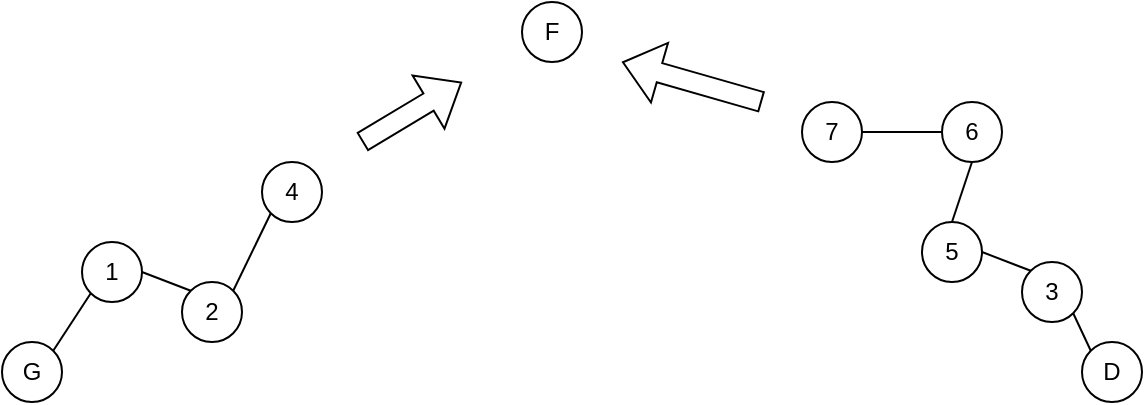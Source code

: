 <mxfile version="24.7.7">
  <diagram name="Page-1" id="r3FC-EL5zHiGlmWh1S8w">
    <mxGraphModel dx="794" dy="689" grid="1" gridSize="10" guides="1" tooltips="1" connect="1" arrows="1" fold="1" page="1" pageScale="1" pageWidth="827" pageHeight="1169" math="0" shadow="0">
      <root>
        <mxCell id="0" />
        <mxCell id="1" parent="0" />
        <mxCell id="ClLj2boO89qtVn9danNA-1" value="G" style="ellipse;whiteSpace=wrap;html=1;aspect=fixed;" vertex="1" parent="1">
          <mxGeometry x="100" y="240" width="30" height="30" as="geometry" />
        </mxCell>
        <mxCell id="ClLj2boO89qtVn9danNA-2" value="1" style="ellipse;whiteSpace=wrap;html=1;aspect=fixed;" vertex="1" parent="1">
          <mxGeometry x="140" y="190" width="30" height="30" as="geometry" />
        </mxCell>
        <mxCell id="ClLj2boO89qtVn9danNA-3" value="2" style="ellipse;whiteSpace=wrap;html=1;aspect=fixed;" vertex="1" parent="1">
          <mxGeometry x="190" y="210" width="30" height="30" as="geometry" />
        </mxCell>
        <mxCell id="ClLj2boO89qtVn9danNA-4" value="4" style="ellipse;whiteSpace=wrap;html=1;aspect=fixed;" vertex="1" parent="1">
          <mxGeometry x="230" y="150" width="30" height="30" as="geometry" />
        </mxCell>
        <mxCell id="ClLj2boO89qtVn9danNA-5" value="5" style="ellipse;whiteSpace=wrap;html=1;aspect=fixed;" vertex="1" parent="1">
          <mxGeometry x="560" y="180" width="30" height="30" as="geometry" />
        </mxCell>
        <mxCell id="ClLj2boO89qtVn9danNA-6" value="3" style="ellipse;whiteSpace=wrap;html=1;aspect=fixed;" vertex="1" parent="1">
          <mxGeometry x="610" y="200" width="30" height="30" as="geometry" />
        </mxCell>
        <mxCell id="ClLj2boO89qtVn9danNA-7" value="D" style="ellipse;whiteSpace=wrap;html=1;aspect=fixed;" vertex="1" parent="1">
          <mxGeometry x="640" y="240" width="30" height="30" as="geometry" />
        </mxCell>
        <mxCell id="ClLj2boO89qtVn9danNA-8" value="F" style="ellipse;whiteSpace=wrap;html=1;aspect=fixed;" vertex="1" parent="1">
          <mxGeometry x="360" y="70" width="30" height="30" as="geometry" />
        </mxCell>
        <mxCell id="ClLj2boO89qtVn9danNA-9" value="" style="endArrow=none;html=1;rounded=0;exitX=1;exitY=0;exitDx=0;exitDy=0;entryX=0;entryY=1;entryDx=0;entryDy=0;" edge="1" parent="1" source="ClLj2boO89qtVn9danNA-1" target="ClLj2boO89qtVn9danNA-2">
          <mxGeometry width="50" height="50" relative="1" as="geometry">
            <mxPoint x="140" y="310" as="sourcePoint" />
            <mxPoint x="190" y="260" as="targetPoint" />
          </mxGeometry>
        </mxCell>
        <mxCell id="ClLj2boO89qtVn9danNA-10" value="" style="endArrow=none;html=1;rounded=0;exitX=0;exitY=0;exitDx=0;exitDy=0;entryX=1;entryY=0.5;entryDx=0;entryDy=0;" edge="1" parent="1" source="ClLj2boO89qtVn9danNA-3" target="ClLj2boO89qtVn9danNA-2">
          <mxGeometry width="50" height="50" relative="1" as="geometry">
            <mxPoint x="136" y="254" as="sourcePoint" />
            <mxPoint x="154" y="226" as="targetPoint" />
          </mxGeometry>
        </mxCell>
        <mxCell id="ClLj2boO89qtVn9danNA-11" value="" style="endArrow=none;html=1;rounded=0;exitX=0;exitY=1;exitDx=0;exitDy=0;entryX=1;entryY=0;entryDx=0;entryDy=0;" edge="1" parent="1" source="ClLj2boO89qtVn9danNA-4" target="ClLj2boO89qtVn9danNA-3">
          <mxGeometry width="50" height="50" relative="1" as="geometry">
            <mxPoint x="146" y="264" as="sourcePoint" />
            <mxPoint x="164" y="236" as="targetPoint" />
          </mxGeometry>
        </mxCell>
        <mxCell id="ClLj2boO89qtVn9danNA-12" value="" style="endArrow=none;html=1;rounded=0;exitX=1;exitY=1;exitDx=0;exitDy=0;entryX=0;entryY=0;entryDx=0;entryDy=0;" edge="1" parent="1" source="ClLj2boO89qtVn9danNA-6" target="ClLj2boO89qtVn9danNA-7">
          <mxGeometry width="50" height="50" relative="1" as="geometry">
            <mxPoint x="186" y="304" as="sourcePoint" />
            <mxPoint x="204" y="276" as="targetPoint" />
          </mxGeometry>
        </mxCell>
        <mxCell id="ClLj2boO89qtVn9danNA-13" value="" style="endArrow=none;html=1;rounded=0;exitX=1;exitY=0.5;exitDx=0;exitDy=0;entryX=0;entryY=0;entryDx=0;entryDy=0;" edge="1" parent="1" source="ClLj2boO89qtVn9danNA-5" target="ClLj2boO89qtVn9danNA-6">
          <mxGeometry width="50" height="50" relative="1" as="geometry">
            <mxPoint x="196" y="314" as="sourcePoint" />
            <mxPoint x="214" y="286" as="targetPoint" />
          </mxGeometry>
        </mxCell>
        <mxCell id="ClLj2boO89qtVn9danNA-14" value="6" style="ellipse;whiteSpace=wrap;html=1;aspect=fixed;" vertex="1" parent="1">
          <mxGeometry x="570" y="120" width="30" height="30" as="geometry" />
        </mxCell>
        <mxCell id="ClLj2boO89qtVn9danNA-15" value="7" style="ellipse;whiteSpace=wrap;html=1;aspect=fixed;" vertex="1" parent="1">
          <mxGeometry x="500" y="120" width="30" height="30" as="geometry" />
        </mxCell>
        <mxCell id="ClLj2boO89qtVn9danNA-16" value="" style="endArrow=none;html=1;rounded=0;exitX=0.5;exitY=0;exitDx=0;exitDy=0;entryX=0.5;entryY=1;entryDx=0;entryDy=0;" edge="1" parent="1" source="ClLj2boO89qtVn9danNA-5" target="ClLj2boO89qtVn9danNA-14">
          <mxGeometry width="50" height="50" relative="1" as="geometry">
            <mxPoint x="600" y="205" as="sourcePoint" />
            <mxPoint x="624" y="214" as="targetPoint" />
          </mxGeometry>
        </mxCell>
        <mxCell id="ClLj2boO89qtVn9danNA-17" value="" style="endArrow=none;html=1;rounded=0;exitX=0;exitY=0.5;exitDx=0;exitDy=0;entryX=1;entryY=0.5;entryDx=0;entryDy=0;" edge="1" parent="1" source="ClLj2boO89qtVn9danNA-14" target="ClLj2boO89qtVn9danNA-15">
          <mxGeometry width="50" height="50" relative="1" as="geometry">
            <mxPoint x="610" y="215" as="sourcePoint" />
            <mxPoint x="634" y="224" as="targetPoint" />
          </mxGeometry>
        </mxCell>
        <mxCell id="ClLj2boO89qtVn9danNA-19" value="" style="shape=flexArrow;endArrow=classic;html=1;rounded=0;" edge="1" parent="1">
          <mxGeometry width="50" height="50" relative="1" as="geometry">
            <mxPoint x="280" y="140" as="sourcePoint" />
            <mxPoint x="330" y="110" as="targetPoint" />
          </mxGeometry>
        </mxCell>
        <mxCell id="ClLj2boO89qtVn9danNA-21" value="" style="shape=flexArrow;endArrow=classic;html=1;rounded=0;" edge="1" parent="1">
          <mxGeometry width="50" height="50" relative="1" as="geometry">
            <mxPoint x="480" y="120" as="sourcePoint" />
            <mxPoint x="410" y="100" as="targetPoint" />
          </mxGeometry>
        </mxCell>
      </root>
    </mxGraphModel>
  </diagram>
</mxfile>
